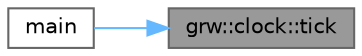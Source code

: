 digraph "grw::clock::tick"
{
 // LATEX_PDF_SIZE
  bgcolor="transparent";
  edge [fontname=Helvetica,fontsize=10,labelfontname=Helvetica,labelfontsize=10];
  node [fontname=Helvetica,fontsize=10,shape=box,height=0.2,width=0.4];
  rankdir="RL";
  Node1 [label="grw::clock::tick",height=0.2,width=0.4,color="gray40", fillcolor="grey60", style="filled", fontcolor="black",tooltip="Get the time since the last call to this function."];
  Node1 -> Node2 [dir="back",color="steelblue1",style="solid"];
  Node2 [label="main",height=0.2,width=0.4,color="grey40", fillcolor="white", style="filled",URL="$main_07graph_08_8cpp.html#a840291bc02cba5474a4cb46a9b9566fe",tooltip=" "];
}
